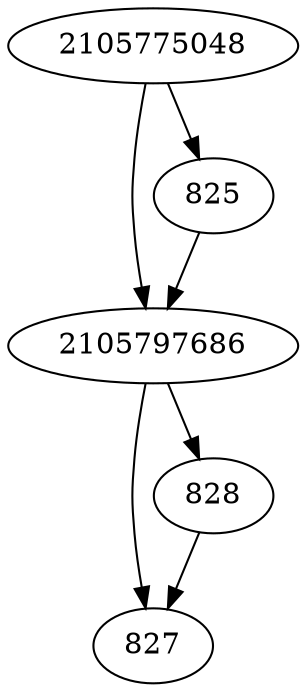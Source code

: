 strict digraph  {
2105775048;
2105797686;
825;
827;
828;
2105775048 -> 825;
2105775048 -> 2105797686;
2105797686 -> 827;
2105797686 -> 828;
825 -> 2105797686;
828 -> 827;
}
